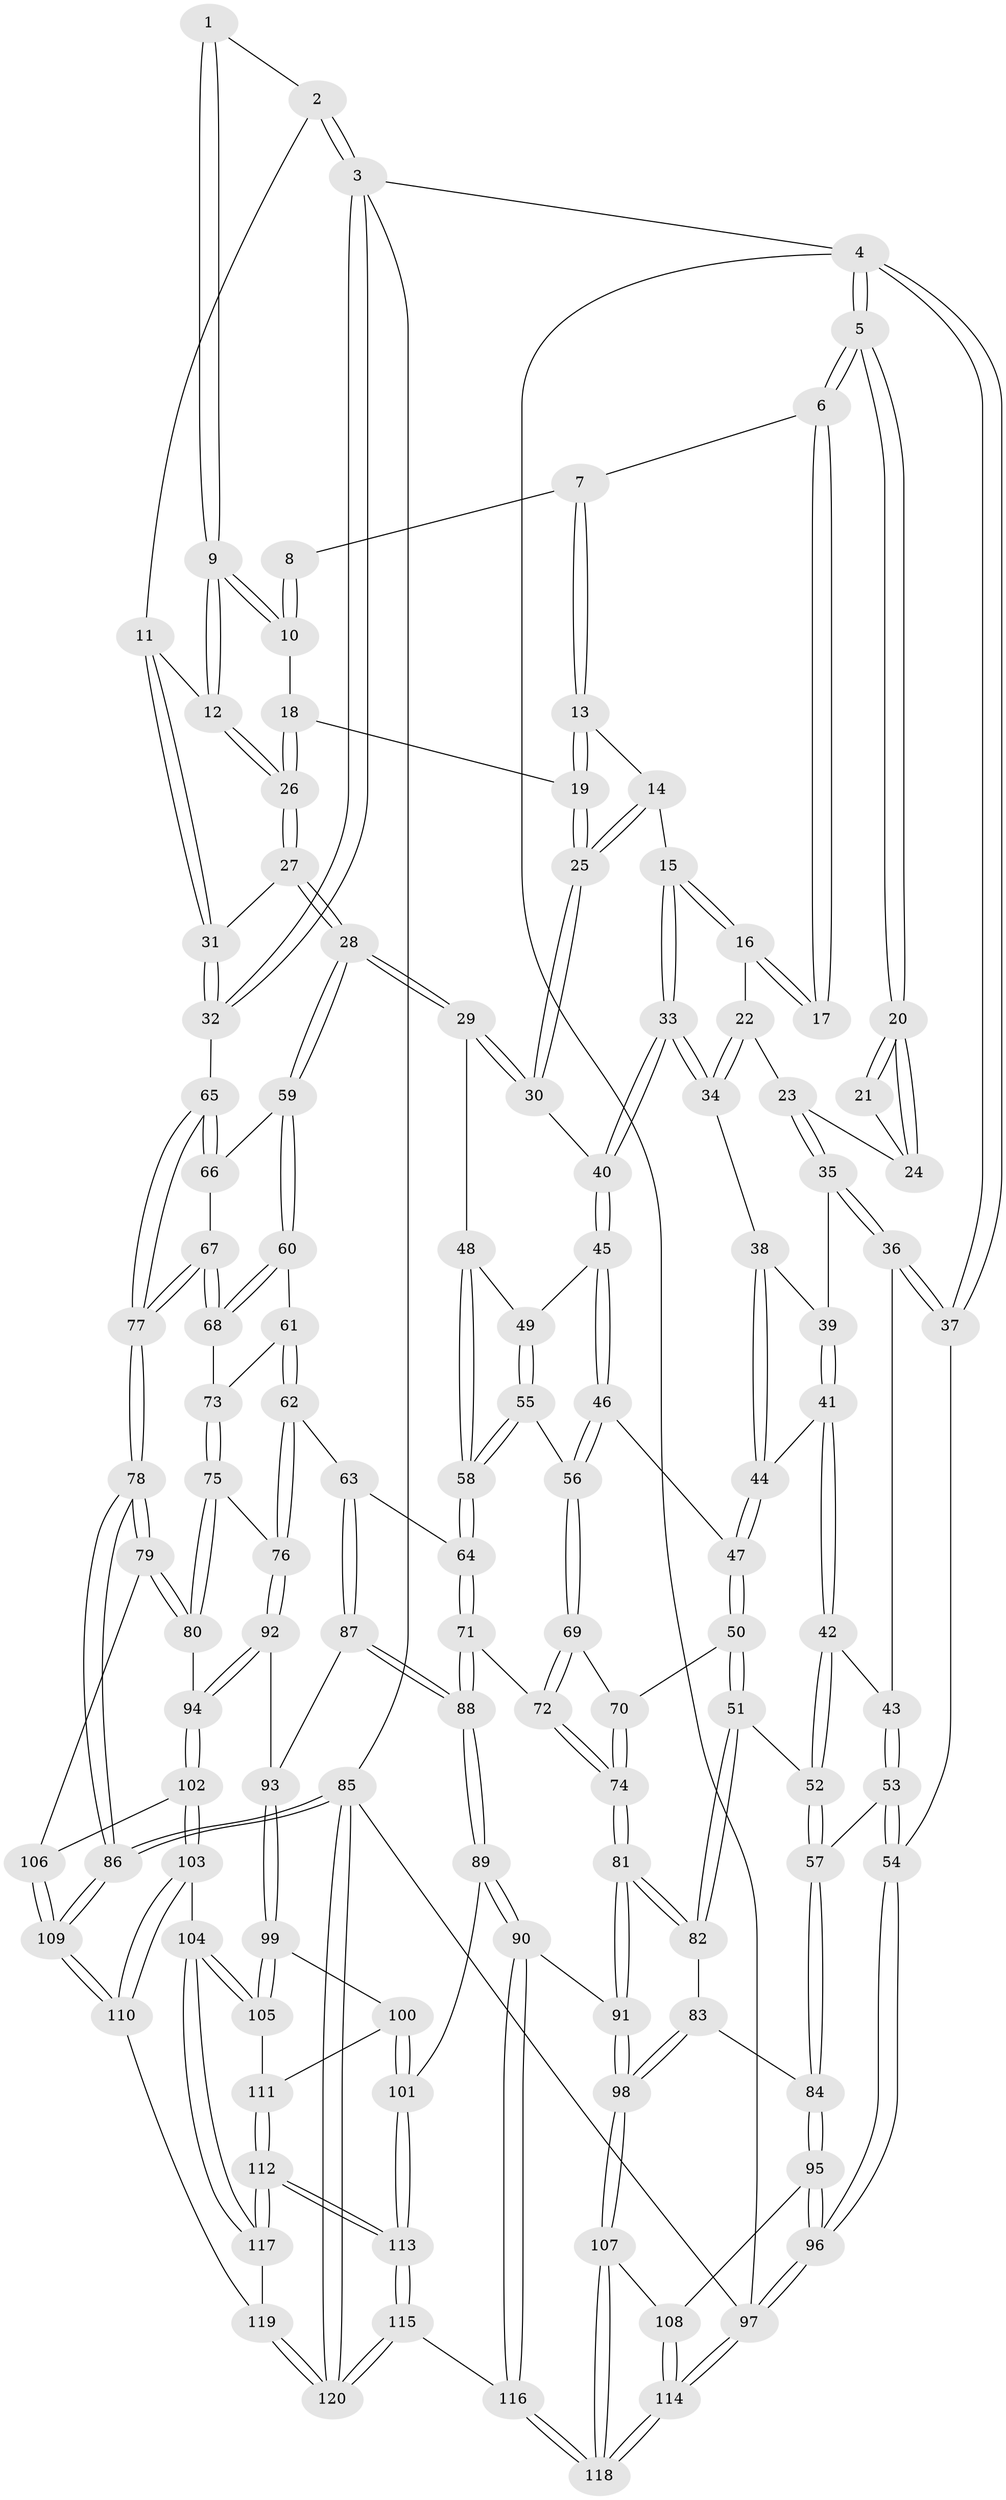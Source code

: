 // Generated by graph-tools (version 1.1) at 2025/17/03/09/25 04:17:08]
// undirected, 120 vertices, 297 edges
graph export_dot {
graph [start="1"]
  node [color=gray90,style=filled];
  1 [pos="+0.8485407795027287+0"];
  2 [pos="+0.9515214709885685+0"];
  3 [pos="+1+0"];
  4 [pos="+0+0"];
  5 [pos="+0+0"];
  6 [pos="+0.31109966970230923+0"];
  7 [pos="+0.5672173832807684+0"];
  8 [pos="+0.7647716070993882+0"];
  9 [pos="+0.8447070359260348+0.08734409211270427"];
  10 [pos="+0.7588007009404159+0.08173574092023374"];
  11 [pos="+0.929648069774349+0.1264794805347913"];
  12 [pos="+0.8558401569475448+0.10125952147108308"];
  13 [pos="+0.5730780254127653+0"];
  14 [pos="+0.47771024590183353+0.0795432216995611"];
  15 [pos="+0.36338951758250093+0.16321360976491514"];
  16 [pos="+0.3060058824638867+0.1023213190612188"];
  17 [pos="+0.2776439337111057+0.003915663402381406"];
  18 [pos="+0.7088667124674322+0.08790294689580921"];
  19 [pos="+0.6452336137880502+0.06177719496118994"];
  20 [pos="+0+0"];
  21 [pos="+0.13120023860373706+0.06434873142470093"];
  22 [pos="+0.1669339622315003+0.17290137885580065"];
  23 [pos="+0.11193057031503277+0.18009185779297426"];
  24 [pos="+0.11084296251831614+0.16672983297739957"];
  25 [pos="+0.5910764605924824+0.2223860438784486"];
  26 [pos="+0.7537116494778284+0.26406705490391136"];
  27 [pos="+0.7344277351037583+0.346806625497472"];
  28 [pos="+0.7304039621059366+0.35132477424996905"];
  29 [pos="+0.7041333030912827+0.34858580758827196"];
  30 [pos="+0.5890698245334676+0.2778447129303492"];
  31 [pos="+1+0.20931423818798472"];
  32 [pos="+1+0.2215077995440717"];
  33 [pos="+0.38368311519355913+0.2838191114049529"];
  34 [pos="+0.28419040500546855+0.28169896096981933"];
  35 [pos="+0.07435132714502232+0.23242582679045995"];
  36 [pos="+0.05710352000280612+0.23924844120314728"];
  37 [pos="+0+0.2655300500874402"];
  38 [pos="+0.24865337234433607+0.2903918390381346"];
  39 [pos="+0.1677151224682817+0.29799741152050485"];
  40 [pos="+0.3981143913660962+0.3029589692643649"];
  41 [pos="+0.16576630673779263+0.41680610169417065"];
  42 [pos="+0.14256132989979453+0.4271407618288803"];
  43 [pos="+0.1036662800455097+0.42623698378391717"];
  44 [pos="+0.1928870589623696+0.42156099333372454"];
  45 [pos="+0.39100059153789407+0.3397667494666367"];
  46 [pos="+0.3418012584558684+0.4096936879563811"];
  47 [pos="+0.280829189352726+0.4503579789725874"];
  48 [pos="+0.6415223185723796+0.4170264018241914"];
  49 [pos="+0.46271047477411653+0.43493865691012773"];
  50 [pos="+0.25690812844294475+0.5516684830343588"];
  51 [pos="+0.2424201864628904+0.5662913716926042"];
  52 [pos="+0.16216172302479862+0.5680428694497239"];
  53 [pos="+0+0.5316025301647753"];
  54 [pos="+0+0.5276080213335997"];
  55 [pos="+0.49164166255003494+0.4875881323652228"];
  56 [pos="+0.38790341072576306+0.5184601873635393"];
  57 [pos="+0.07672280761110932+0.6122956711308227"];
  58 [pos="+0.5397835247924291+0.5518212237284881"];
  59 [pos="+0.7386357374712086+0.36577654947592464"];
  60 [pos="+0.7556487757162338+0.43876625996638957"];
  61 [pos="+0.7617992585168344+0.49548143983960047"];
  62 [pos="+0.7490965385991556+0.5993307984738501"];
  63 [pos="+0.549649885461686+0.5672259133237328"];
  64 [pos="+0.5394238426513954+0.5591596120478884"];
  65 [pos="+1+0.3729622124723256"];
  66 [pos="+0.7987066535709295+0.3857270488866648"];
  67 [pos="+1+0.49419546824309624"];
  68 [pos="+0.9878468499239165+0.5245574594853177"];
  69 [pos="+0.3949119758326056+0.5545508960932348"];
  70 [pos="+0.2906093278010515+0.5631172002328426"];
  71 [pos="+0.4723339928474132+0.6013172056565614"];
  72 [pos="+0.4414935163409796+0.6089600961155834"];
  73 [pos="+0.9505075185300154+0.5494259599365973"];
  74 [pos="+0.3944161227552759+0.662648672565738"];
  75 [pos="+0.9477576736732367+0.5528207003809668"];
  76 [pos="+0.7554870014926575+0.6162504136797768"];
  77 [pos="+1+0.4687714481165954"];
  78 [pos="+1+0.7051827773820609"];
  79 [pos="+1+0.7123408916856652"];
  80 [pos="+0.9017840408241382+0.6798928779618464"];
  81 [pos="+0.3614926215579881+0.7337643583365852"];
  82 [pos="+0.26513036436832155+0.7140163566467178"];
  83 [pos="+0.24436480820924011+0.7239439623322341"];
  84 [pos="+0.12968138488262937+0.7254415394916987"];
  85 [pos="+1+1"];
  86 [pos="+1+1"];
  87 [pos="+0.6039567574701864+0.7148659710313863"];
  88 [pos="+0.5370233582421486+0.7692473125480808"];
  89 [pos="+0.5219284525221601+0.7929735270888862"];
  90 [pos="+0.3968299062908709+0.7910615431911592"];
  91 [pos="+0.39475546396245215+0.788865527728776"];
  92 [pos="+0.7629911177463984+0.6712145508476297"];
  93 [pos="+0.7074721787536514+0.717654283227214"];
  94 [pos="+0.8400596460728683+0.7125485001418318"];
  95 [pos="+0.09396540811667253+0.790344989306051"];
  96 [pos="+0+0.8387510819979153"];
  97 [pos="+0+1"];
  98 [pos="+0.2260920818332316+0.8718607487456929"];
  99 [pos="+0.7000843977812877+0.8010772679212957"];
  100 [pos="+0.6016796956628795+0.8362681138504925"];
  101 [pos="+0.5384396395984755+0.819697007560319"];
  102 [pos="+0.8546942656431114+0.7528403589242131"];
  103 [pos="+0.7932819162740228+0.8762960676319901"];
  104 [pos="+0.7245083934937223+0.8583380635171726"];
  105 [pos="+0.7176524663914285+0.8462912477261719"];
  106 [pos="+0.9066278577352425+0.7949574017684402"];
  107 [pos="+0.1943955315225907+0.9304691825821559"];
  108 [pos="+0.10904233409044464+0.8224050648137825"];
  109 [pos="+0.9762276371228811+0.9763629810359451"];
  110 [pos="+0.8132931657847609+0.9078892988194021"];
  111 [pos="+0.6260641646491119+0.8692880107775468"];
  112 [pos="+0.6495432034853345+0.9500526690797539"];
  113 [pos="+0.5400785429073407+1"];
  114 [pos="+0+1"];
  115 [pos="+0.5110536928303401+1"];
  116 [pos="+0.34561136665176295+1"];
  117 [pos="+0.6773680225645129+0.9311731775876985"];
  118 [pos="+0.24094454508612945+1"];
  119 [pos="+0.7668272096572422+0.9634274340118083"];
  120 [pos="+0.7318589605266235+1"];
  1 -- 2;
  1 -- 9;
  1 -- 9;
  2 -- 3;
  2 -- 3;
  2 -- 11;
  3 -- 4;
  3 -- 32;
  3 -- 32;
  3 -- 85;
  4 -- 5;
  4 -- 5;
  4 -- 37;
  4 -- 37;
  4 -- 97;
  5 -- 6;
  5 -- 6;
  5 -- 20;
  5 -- 20;
  6 -- 7;
  6 -- 17;
  6 -- 17;
  7 -- 8;
  7 -- 13;
  7 -- 13;
  8 -- 10;
  8 -- 10;
  9 -- 10;
  9 -- 10;
  9 -- 12;
  9 -- 12;
  10 -- 18;
  11 -- 12;
  11 -- 31;
  11 -- 31;
  12 -- 26;
  12 -- 26;
  13 -- 14;
  13 -- 19;
  13 -- 19;
  14 -- 15;
  14 -- 25;
  14 -- 25;
  15 -- 16;
  15 -- 16;
  15 -- 33;
  15 -- 33;
  16 -- 17;
  16 -- 17;
  16 -- 22;
  18 -- 19;
  18 -- 26;
  18 -- 26;
  19 -- 25;
  19 -- 25;
  20 -- 21;
  20 -- 21;
  20 -- 24;
  20 -- 24;
  21 -- 24;
  22 -- 23;
  22 -- 34;
  22 -- 34;
  23 -- 24;
  23 -- 35;
  23 -- 35;
  25 -- 30;
  25 -- 30;
  26 -- 27;
  26 -- 27;
  27 -- 28;
  27 -- 28;
  27 -- 31;
  28 -- 29;
  28 -- 29;
  28 -- 59;
  28 -- 59;
  29 -- 30;
  29 -- 30;
  29 -- 48;
  30 -- 40;
  31 -- 32;
  31 -- 32;
  32 -- 65;
  33 -- 34;
  33 -- 34;
  33 -- 40;
  33 -- 40;
  34 -- 38;
  35 -- 36;
  35 -- 36;
  35 -- 39;
  36 -- 37;
  36 -- 37;
  36 -- 43;
  37 -- 54;
  38 -- 39;
  38 -- 44;
  38 -- 44;
  39 -- 41;
  39 -- 41;
  40 -- 45;
  40 -- 45;
  41 -- 42;
  41 -- 42;
  41 -- 44;
  42 -- 43;
  42 -- 52;
  42 -- 52;
  43 -- 53;
  43 -- 53;
  44 -- 47;
  44 -- 47;
  45 -- 46;
  45 -- 46;
  45 -- 49;
  46 -- 47;
  46 -- 56;
  46 -- 56;
  47 -- 50;
  47 -- 50;
  48 -- 49;
  48 -- 58;
  48 -- 58;
  49 -- 55;
  49 -- 55;
  50 -- 51;
  50 -- 51;
  50 -- 70;
  51 -- 52;
  51 -- 82;
  51 -- 82;
  52 -- 57;
  52 -- 57;
  53 -- 54;
  53 -- 54;
  53 -- 57;
  54 -- 96;
  54 -- 96;
  55 -- 56;
  55 -- 58;
  55 -- 58;
  56 -- 69;
  56 -- 69;
  57 -- 84;
  57 -- 84;
  58 -- 64;
  58 -- 64;
  59 -- 60;
  59 -- 60;
  59 -- 66;
  60 -- 61;
  60 -- 68;
  60 -- 68;
  61 -- 62;
  61 -- 62;
  61 -- 73;
  62 -- 63;
  62 -- 76;
  62 -- 76;
  63 -- 64;
  63 -- 87;
  63 -- 87;
  64 -- 71;
  64 -- 71;
  65 -- 66;
  65 -- 66;
  65 -- 77;
  65 -- 77;
  66 -- 67;
  67 -- 68;
  67 -- 68;
  67 -- 77;
  67 -- 77;
  68 -- 73;
  69 -- 70;
  69 -- 72;
  69 -- 72;
  70 -- 74;
  70 -- 74;
  71 -- 72;
  71 -- 88;
  71 -- 88;
  72 -- 74;
  72 -- 74;
  73 -- 75;
  73 -- 75;
  74 -- 81;
  74 -- 81;
  75 -- 76;
  75 -- 80;
  75 -- 80;
  76 -- 92;
  76 -- 92;
  77 -- 78;
  77 -- 78;
  78 -- 79;
  78 -- 79;
  78 -- 86;
  78 -- 86;
  79 -- 80;
  79 -- 80;
  79 -- 106;
  80 -- 94;
  81 -- 82;
  81 -- 82;
  81 -- 91;
  81 -- 91;
  82 -- 83;
  83 -- 84;
  83 -- 98;
  83 -- 98;
  84 -- 95;
  84 -- 95;
  85 -- 86;
  85 -- 86;
  85 -- 120;
  85 -- 120;
  85 -- 97;
  86 -- 109;
  86 -- 109;
  87 -- 88;
  87 -- 88;
  87 -- 93;
  88 -- 89;
  88 -- 89;
  89 -- 90;
  89 -- 90;
  89 -- 101;
  90 -- 91;
  90 -- 116;
  90 -- 116;
  91 -- 98;
  91 -- 98;
  92 -- 93;
  92 -- 94;
  92 -- 94;
  93 -- 99;
  93 -- 99;
  94 -- 102;
  94 -- 102;
  95 -- 96;
  95 -- 96;
  95 -- 108;
  96 -- 97;
  96 -- 97;
  97 -- 114;
  97 -- 114;
  98 -- 107;
  98 -- 107;
  99 -- 100;
  99 -- 105;
  99 -- 105;
  100 -- 101;
  100 -- 101;
  100 -- 111;
  101 -- 113;
  101 -- 113;
  102 -- 103;
  102 -- 103;
  102 -- 106;
  103 -- 104;
  103 -- 110;
  103 -- 110;
  104 -- 105;
  104 -- 105;
  104 -- 117;
  104 -- 117;
  105 -- 111;
  106 -- 109;
  106 -- 109;
  107 -- 108;
  107 -- 118;
  107 -- 118;
  108 -- 114;
  108 -- 114;
  109 -- 110;
  109 -- 110;
  110 -- 119;
  111 -- 112;
  111 -- 112;
  112 -- 113;
  112 -- 113;
  112 -- 117;
  112 -- 117;
  113 -- 115;
  113 -- 115;
  114 -- 118;
  114 -- 118;
  115 -- 116;
  115 -- 120;
  115 -- 120;
  116 -- 118;
  116 -- 118;
  117 -- 119;
  119 -- 120;
  119 -- 120;
}
